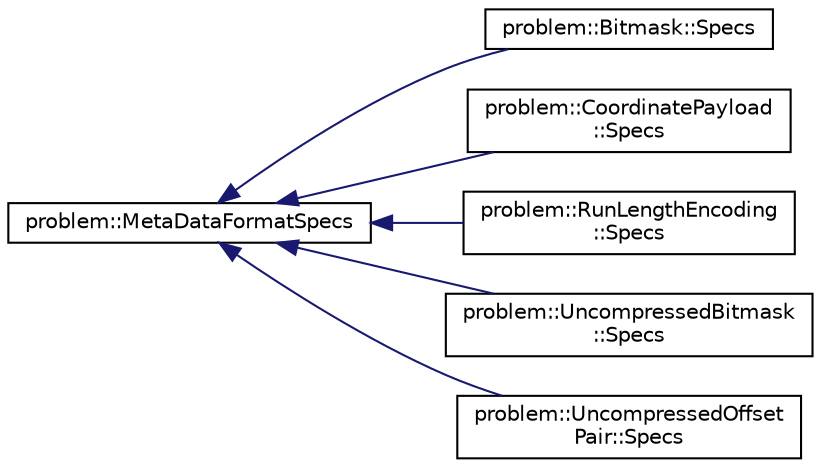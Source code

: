 digraph "Graphical Class Hierarchy"
{
 // LATEX_PDF_SIZE
  edge [fontname="Helvetica",fontsize="10",labelfontname="Helvetica",labelfontsize="10"];
  node [fontname="Helvetica",fontsize="10",shape=record];
  rankdir="LR";
  Node0 [label="problem::MetaDataFormatSpecs",height=0.2,width=0.4,color="black", fillcolor="white", style="filled",URL="$structproblem_1_1MetaDataFormatSpecs.html",tooltip=" "];
  Node0 -> Node1 [dir="back",color="midnightblue",fontsize="10",style="solid",fontname="Helvetica"];
  Node1 [label="problem::Bitmask::Specs",height=0.2,width=0.4,color="black", fillcolor="white", style="filled",URL="$structproblem_1_1Bitmask_1_1Specs.html",tooltip=" "];
  Node0 -> Node2 [dir="back",color="midnightblue",fontsize="10",style="solid",fontname="Helvetica"];
  Node2 [label="problem::CoordinatePayload\l::Specs",height=0.2,width=0.4,color="black", fillcolor="white", style="filled",URL="$structproblem_1_1CoordinatePayload_1_1Specs.html",tooltip=" "];
  Node0 -> Node3 [dir="back",color="midnightblue",fontsize="10",style="solid",fontname="Helvetica"];
  Node3 [label="problem::RunLengthEncoding\l::Specs",height=0.2,width=0.4,color="black", fillcolor="white", style="filled",URL="$structproblem_1_1RunLengthEncoding_1_1Specs.html",tooltip=" "];
  Node0 -> Node4 [dir="back",color="midnightblue",fontsize="10",style="solid",fontname="Helvetica"];
  Node4 [label="problem::UncompressedBitmask\l::Specs",height=0.2,width=0.4,color="black", fillcolor="white", style="filled",URL="$structproblem_1_1UncompressedBitmask_1_1Specs.html",tooltip=" "];
  Node0 -> Node5 [dir="back",color="midnightblue",fontsize="10",style="solid",fontname="Helvetica"];
  Node5 [label="problem::UncompressedOffset\lPair::Specs",height=0.2,width=0.4,color="black", fillcolor="white", style="filled",URL="$structproblem_1_1UncompressedOffsetPair_1_1Specs.html",tooltip=" "];
}

